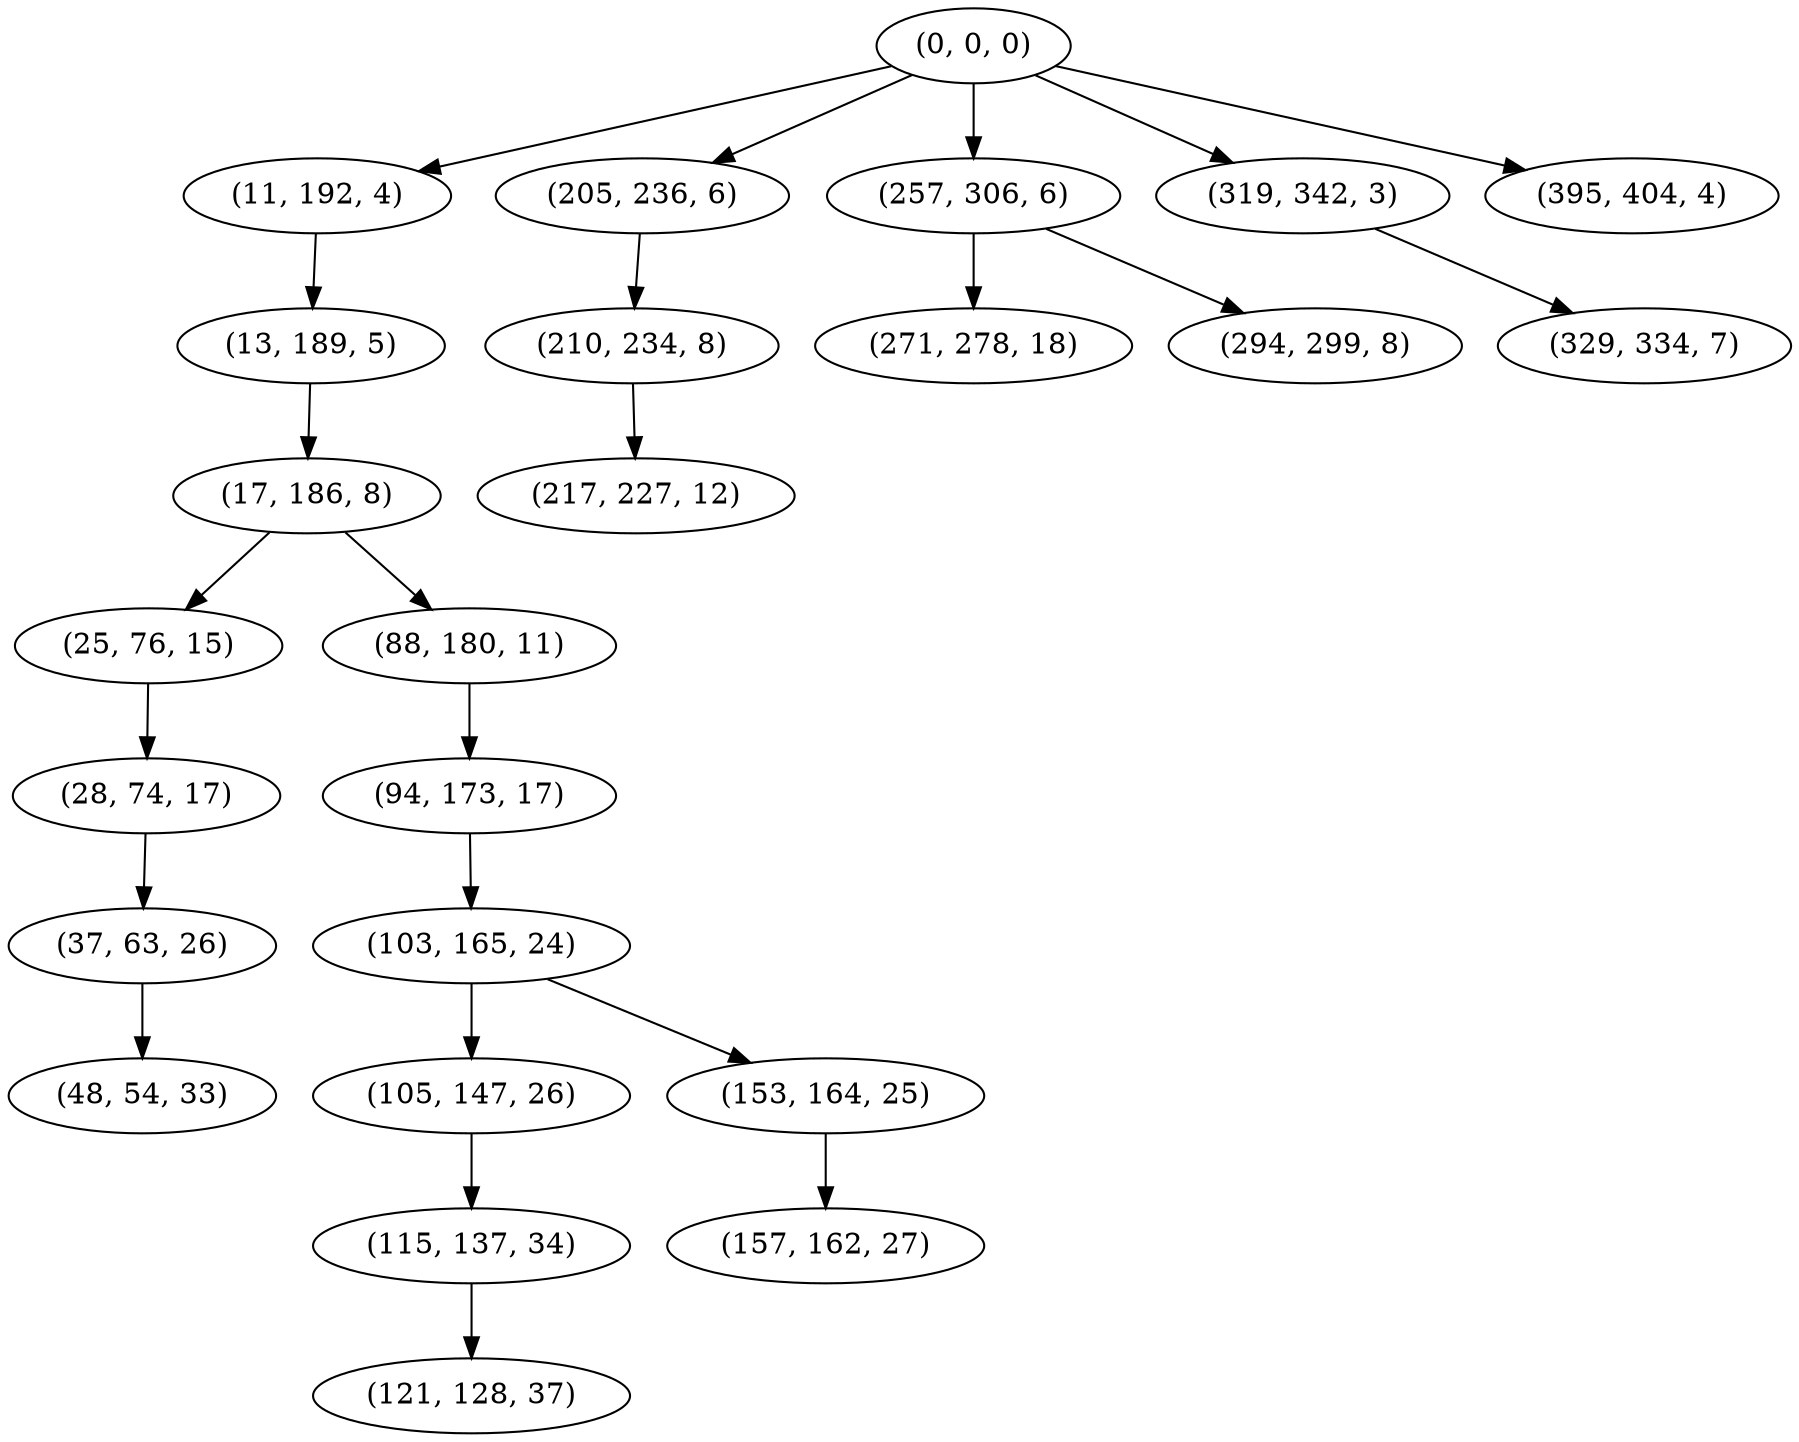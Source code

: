 digraph tree {
    "(0, 0, 0)";
    "(11, 192, 4)";
    "(13, 189, 5)";
    "(17, 186, 8)";
    "(25, 76, 15)";
    "(28, 74, 17)";
    "(37, 63, 26)";
    "(48, 54, 33)";
    "(88, 180, 11)";
    "(94, 173, 17)";
    "(103, 165, 24)";
    "(105, 147, 26)";
    "(115, 137, 34)";
    "(121, 128, 37)";
    "(153, 164, 25)";
    "(157, 162, 27)";
    "(205, 236, 6)";
    "(210, 234, 8)";
    "(217, 227, 12)";
    "(257, 306, 6)";
    "(271, 278, 18)";
    "(294, 299, 8)";
    "(319, 342, 3)";
    "(329, 334, 7)";
    "(395, 404, 4)";
    "(0, 0, 0)" -> "(11, 192, 4)";
    "(0, 0, 0)" -> "(205, 236, 6)";
    "(0, 0, 0)" -> "(257, 306, 6)";
    "(0, 0, 0)" -> "(319, 342, 3)";
    "(0, 0, 0)" -> "(395, 404, 4)";
    "(11, 192, 4)" -> "(13, 189, 5)";
    "(13, 189, 5)" -> "(17, 186, 8)";
    "(17, 186, 8)" -> "(25, 76, 15)";
    "(17, 186, 8)" -> "(88, 180, 11)";
    "(25, 76, 15)" -> "(28, 74, 17)";
    "(28, 74, 17)" -> "(37, 63, 26)";
    "(37, 63, 26)" -> "(48, 54, 33)";
    "(88, 180, 11)" -> "(94, 173, 17)";
    "(94, 173, 17)" -> "(103, 165, 24)";
    "(103, 165, 24)" -> "(105, 147, 26)";
    "(103, 165, 24)" -> "(153, 164, 25)";
    "(105, 147, 26)" -> "(115, 137, 34)";
    "(115, 137, 34)" -> "(121, 128, 37)";
    "(153, 164, 25)" -> "(157, 162, 27)";
    "(205, 236, 6)" -> "(210, 234, 8)";
    "(210, 234, 8)" -> "(217, 227, 12)";
    "(257, 306, 6)" -> "(271, 278, 18)";
    "(257, 306, 6)" -> "(294, 299, 8)";
    "(319, 342, 3)" -> "(329, 334, 7)";
}
